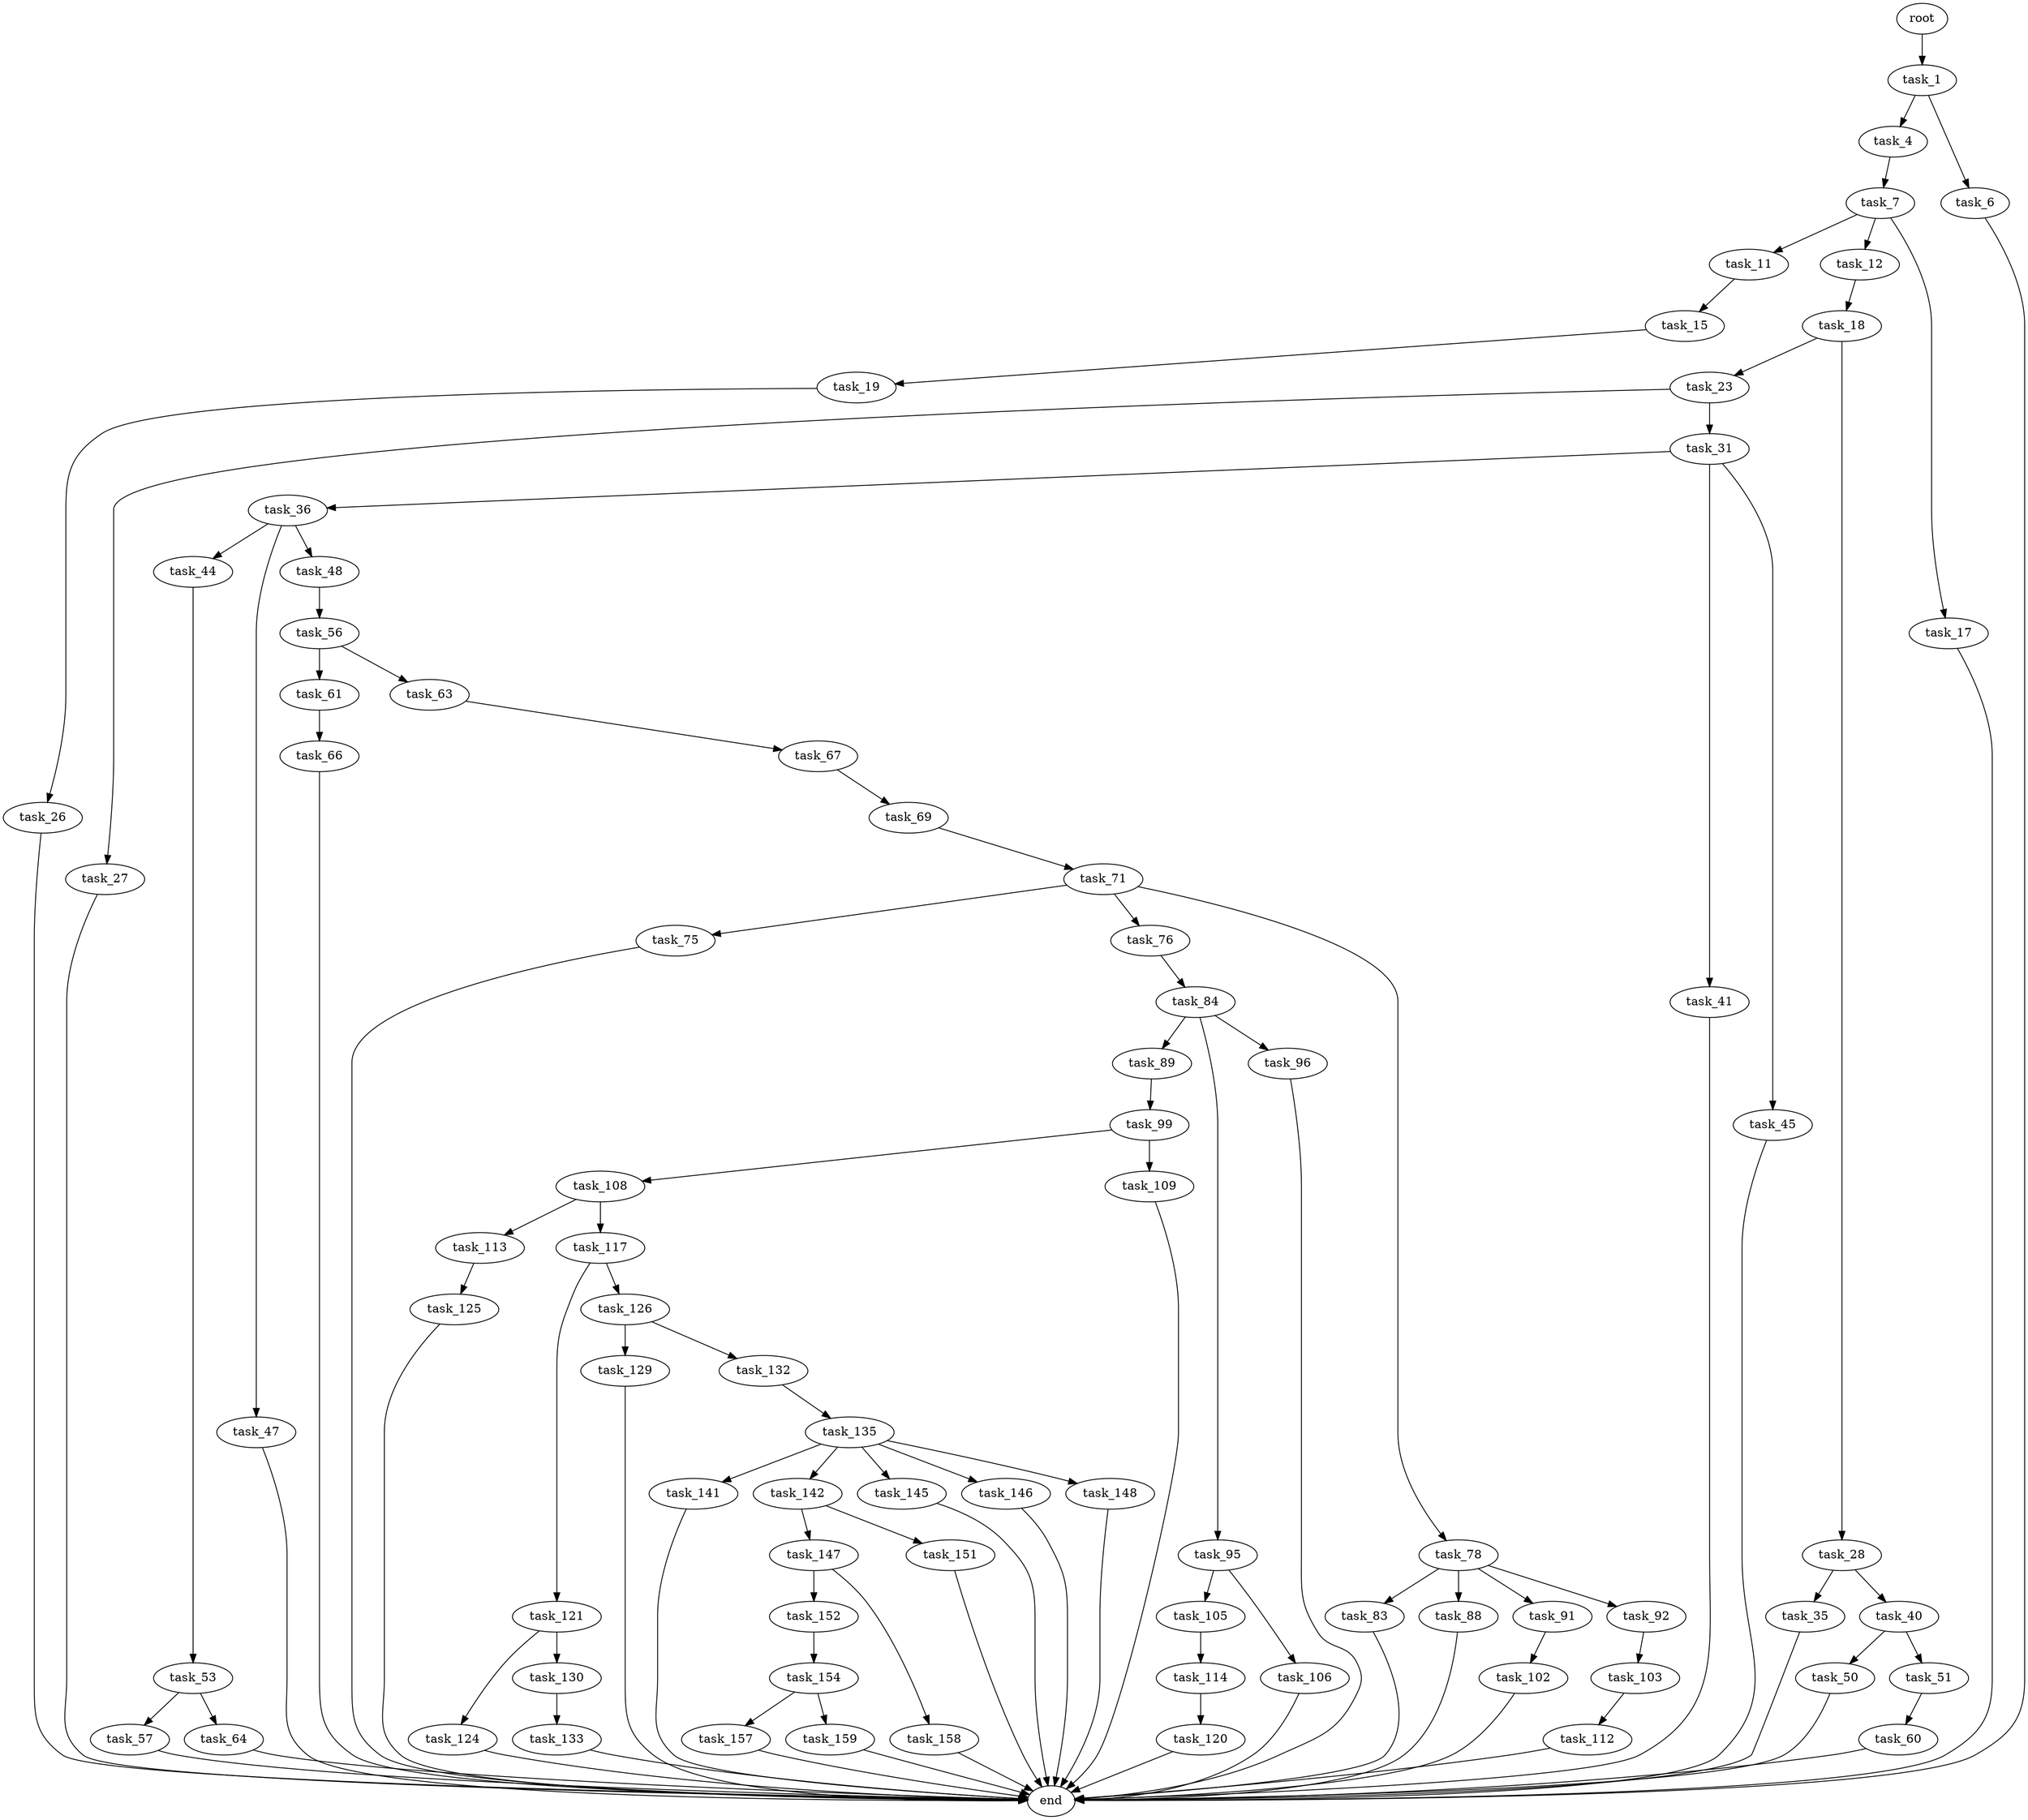 digraph G {
  root [size="0.000000"];
  task_1 [size="134217728000.000000"];
  task_4 [size="311339546750.000000"];
  task_6 [size="28991029248.000000"];
  task_7 [size="6320958378.000000"];
  task_11 [size="782757789696.000000"];
  task_12 [size="215073629264.000000"];
  task_15 [size="24916223285.000000"];
  task_17 [size="825092898728.000000"];
  task_18 [size="1480778683.000000"];
  task_19 [size="555828692300.000000"];
  task_23 [size="552675600990.000000"];
  task_26 [size="634545427043.000000"];
  task_27 [size="134217728000.000000"];
  task_28 [size="4373285340.000000"];
  task_31 [size="338005863725.000000"];
  task_35 [size="346107857449.000000"];
  task_36 [size="8799396474.000000"];
  task_40 [size="134217728000.000000"];
  task_41 [size="70400136853.000000"];
  task_44 [size="5916239493.000000"];
  task_45 [size="54293564267.000000"];
  task_47 [size="1051950441.000000"];
  task_48 [size="5775964280.000000"];
  task_50 [size="337061688251.000000"];
  task_51 [size="22647170221.000000"];
  task_53 [size="832919116268.000000"];
  task_56 [size="4055905942.000000"];
  task_57 [size="26781437661.000000"];
  task_60 [size="1073741824000.000000"];
  task_61 [size="455587757017.000000"];
  task_63 [size="241499412292.000000"];
  task_64 [size="68719476736.000000"];
  task_66 [size="782757789696.000000"];
  task_67 [size="782757789696.000000"];
  task_69 [size="19047777062.000000"];
  task_71 [size="1091676853136.000000"];
  task_75 [size="1073741824000.000000"];
  task_76 [size="19981835198.000000"];
  task_78 [size="428187654016.000000"];
  task_83 [size="8589934592.000000"];
  task_84 [size="57746277578.000000"];
  task_88 [size="28991029248.000000"];
  task_89 [size="782757789696.000000"];
  task_91 [size="37009558255.000000"];
  task_92 [size="97374543200.000000"];
  task_95 [size="50913799090.000000"];
  task_96 [size="1141295665.000000"];
  task_99 [size="231928233984.000000"];
  task_102 [size="19292606562.000000"];
  task_103 [size="231928233984.000000"];
  task_105 [size="368293445632.000000"];
  task_106 [size="9914383457.000000"];
  task_108 [size="42351516042.000000"];
  task_109 [size="625241358926.000000"];
  task_112 [size="26978709994.000000"];
  task_113 [size="10343859164.000000"];
  task_114 [size="782757789696.000000"];
  task_117 [size="3369597371.000000"];
  task_120 [size="231928233984.000000"];
  task_121 [size="7475064900.000000"];
  task_124 [size="47088707826.000000"];
  task_125 [size="782757789696.000000"];
  task_126 [size="9205423084.000000"];
  task_129 [size="13510396815.000000"];
  task_130 [size="20876120012.000000"];
  task_132 [size="10551248526.000000"];
  task_133 [size="4202690078.000000"];
  task_135 [size="8763083844.000000"];
  task_141 [size="231928233984.000000"];
  task_142 [size="40539454997.000000"];
  task_145 [size="9421251020.000000"];
  task_146 [size="28991029248.000000"];
  task_147 [size="549755813888.000000"];
  task_148 [size="28244348604.000000"];
  task_151 [size="68719476736.000000"];
  task_152 [size="31523308107.000000"];
  task_154 [size="549755813888.000000"];
  task_157 [size="3811109641.000000"];
  task_158 [size="8589934592.000000"];
  task_159 [size="115292648833.000000"];
  end [size="0.000000"];

  root -> task_1 [size="1.000000"];
  task_1 -> task_4 [size="209715200.000000"];
  task_1 -> task_6 [size="209715200.000000"];
  task_4 -> task_7 [size="209715200.000000"];
  task_6 -> end [size="1.000000"];
  task_7 -> task_11 [size="411041792.000000"];
  task_7 -> task_12 [size="411041792.000000"];
  task_7 -> task_17 [size="411041792.000000"];
  task_11 -> task_15 [size="679477248.000000"];
  task_12 -> task_18 [size="301989888.000000"];
  task_15 -> task_19 [size="536870912.000000"];
  task_17 -> end [size="1.000000"];
  task_18 -> task_23 [size="33554432.000000"];
  task_18 -> task_28 [size="33554432.000000"];
  task_19 -> task_26 [size="536870912.000000"];
  task_23 -> task_27 [size="411041792.000000"];
  task_23 -> task_31 [size="411041792.000000"];
  task_26 -> end [size="1.000000"];
  task_27 -> end [size="1.000000"];
  task_28 -> task_35 [size="209715200.000000"];
  task_28 -> task_40 [size="209715200.000000"];
  task_31 -> task_36 [size="301989888.000000"];
  task_31 -> task_41 [size="301989888.000000"];
  task_31 -> task_45 [size="301989888.000000"];
  task_35 -> end [size="1.000000"];
  task_36 -> task_44 [size="679477248.000000"];
  task_36 -> task_47 [size="679477248.000000"];
  task_36 -> task_48 [size="679477248.000000"];
  task_40 -> task_50 [size="209715200.000000"];
  task_40 -> task_51 [size="209715200.000000"];
  task_41 -> end [size="1.000000"];
  task_44 -> task_53 [size="209715200.000000"];
  task_45 -> end [size="1.000000"];
  task_47 -> end [size="1.000000"];
  task_48 -> task_56 [size="134217728.000000"];
  task_50 -> end [size="1.000000"];
  task_51 -> task_60 [size="411041792.000000"];
  task_53 -> task_57 [size="679477248.000000"];
  task_53 -> task_64 [size="679477248.000000"];
  task_56 -> task_61 [size="209715200.000000"];
  task_56 -> task_63 [size="209715200.000000"];
  task_57 -> end [size="1.000000"];
  task_60 -> end [size="1.000000"];
  task_61 -> task_66 [size="301989888.000000"];
  task_63 -> task_67 [size="411041792.000000"];
  task_64 -> end [size="1.000000"];
  task_66 -> end [size="1.000000"];
  task_67 -> task_69 [size="679477248.000000"];
  task_69 -> task_71 [size="33554432.000000"];
  task_71 -> task_75 [size="679477248.000000"];
  task_71 -> task_76 [size="679477248.000000"];
  task_71 -> task_78 [size="679477248.000000"];
  task_75 -> end [size="1.000000"];
  task_76 -> task_84 [size="33554432.000000"];
  task_78 -> task_83 [size="679477248.000000"];
  task_78 -> task_88 [size="679477248.000000"];
  task_78 -> task_91 [size="679477248.000000"];
  task_78 -> task_92 [size="679477248.000000"];
  task_83 -> end [size="1.000000"];
  task_84 -> task_89 [size="134217728.000000"];
  task_84 -> task_95 [size="134217728.000000"];
  task_84 -> task_96 [size="134217728.000000"];
  task_88 -> end [size="1.000000"];
  task_89 -> task_99 [size="679477248.000000"];
  task_91 -> task_102 [size="33554432.000000"];
  task_92 -> task_103 [size="75497472.000000"];
  task_95 -> task_105 [size="838860800.000000"];
  task_95 -> task_106 [size="838860800.000000"];
  task_96 -> end [size="1.000000"];
  task_99 -> task_108 [size="301989888.000000"];
  task_99 -> task_109 [size="301989888.000000"];
  task_102 -> end [size="1.000000"];
  task_103 -> task_112 [size="301989888.000000"];
  task_105 -> task_114 [size="411041792.000000"];
  task_106 -> end [size="1.000000"];
  task_108 -> task_113 [size="75497472.000000"];
  task_108 -> task_117 [size="75497472.000000"];
  task_109 -> end [size="1.000000"];
  task_112 -> end [size="1.000000"];
  task_113 -> task_125 [size="209715200.000000"];
  task_114 -> task_120 [size="679477248.000000"];
  task_117 -> task_121 [size="134217728.000000"];
  task_117 -> task_126 [size="134217728.000000"];
  task_120 -> end [size="1.000000"];
  task_121 -> task_124 [size="134217728.000000"];
  task_121 -> task_130 [size="134217728.000000"];
  task_124 -> end [size="1.000000"];
  task_125 -> end [size="1.000000"];
  task_126 -> task_129 [size="536870912.000000"];
  task_126 -> task_132 [size="536870912.000000"];
  task_129 -> end [size="1.000000"];
  task_130 -> task_133 [size="411041792.000000"];
  task_132 -> task_135 [size="301989888.000000"];
  task_133 -> end [size="1.000000"];
  task_135 -> task_141 [size="33554432.000000"];
  task_135 -> task_142 [size="33554432.000000"];
  task_135 -> task_145 [size="33554432.000000"];
  task_135 -> task_146 [size="33554432.000000"];
  task_135 -> task_148 [size="33554432.000000"];
  task_141 -> end [size="1.000000"];
  task_142 -> task_147 [size="679477248.000000"];
  task_142 -> task_151 [size="679477248.000000"];
  task_145 -> end [size="1.000000"];
  task_146 -> end [size="1.000000"];
  task_147 -> task_152 [size="536870912.000000"];
  task_147 -> task_158 [size="536870912.000000"];
  task_148 -> end [size="1.000000"];
  task_151 -> end [size="1.000000"];
  task_152 -> task_154 [size="75497472.000000"];
  task_154 -> task_157 [size="536870912.000000"];
  task_154 -> task_159 [size="536870912.000000"];
  task_157 -> end [size="1.000000"];
  task_158 -> end [size="1.000000"];
  task_159 -> end [size="1.000000"];
}
